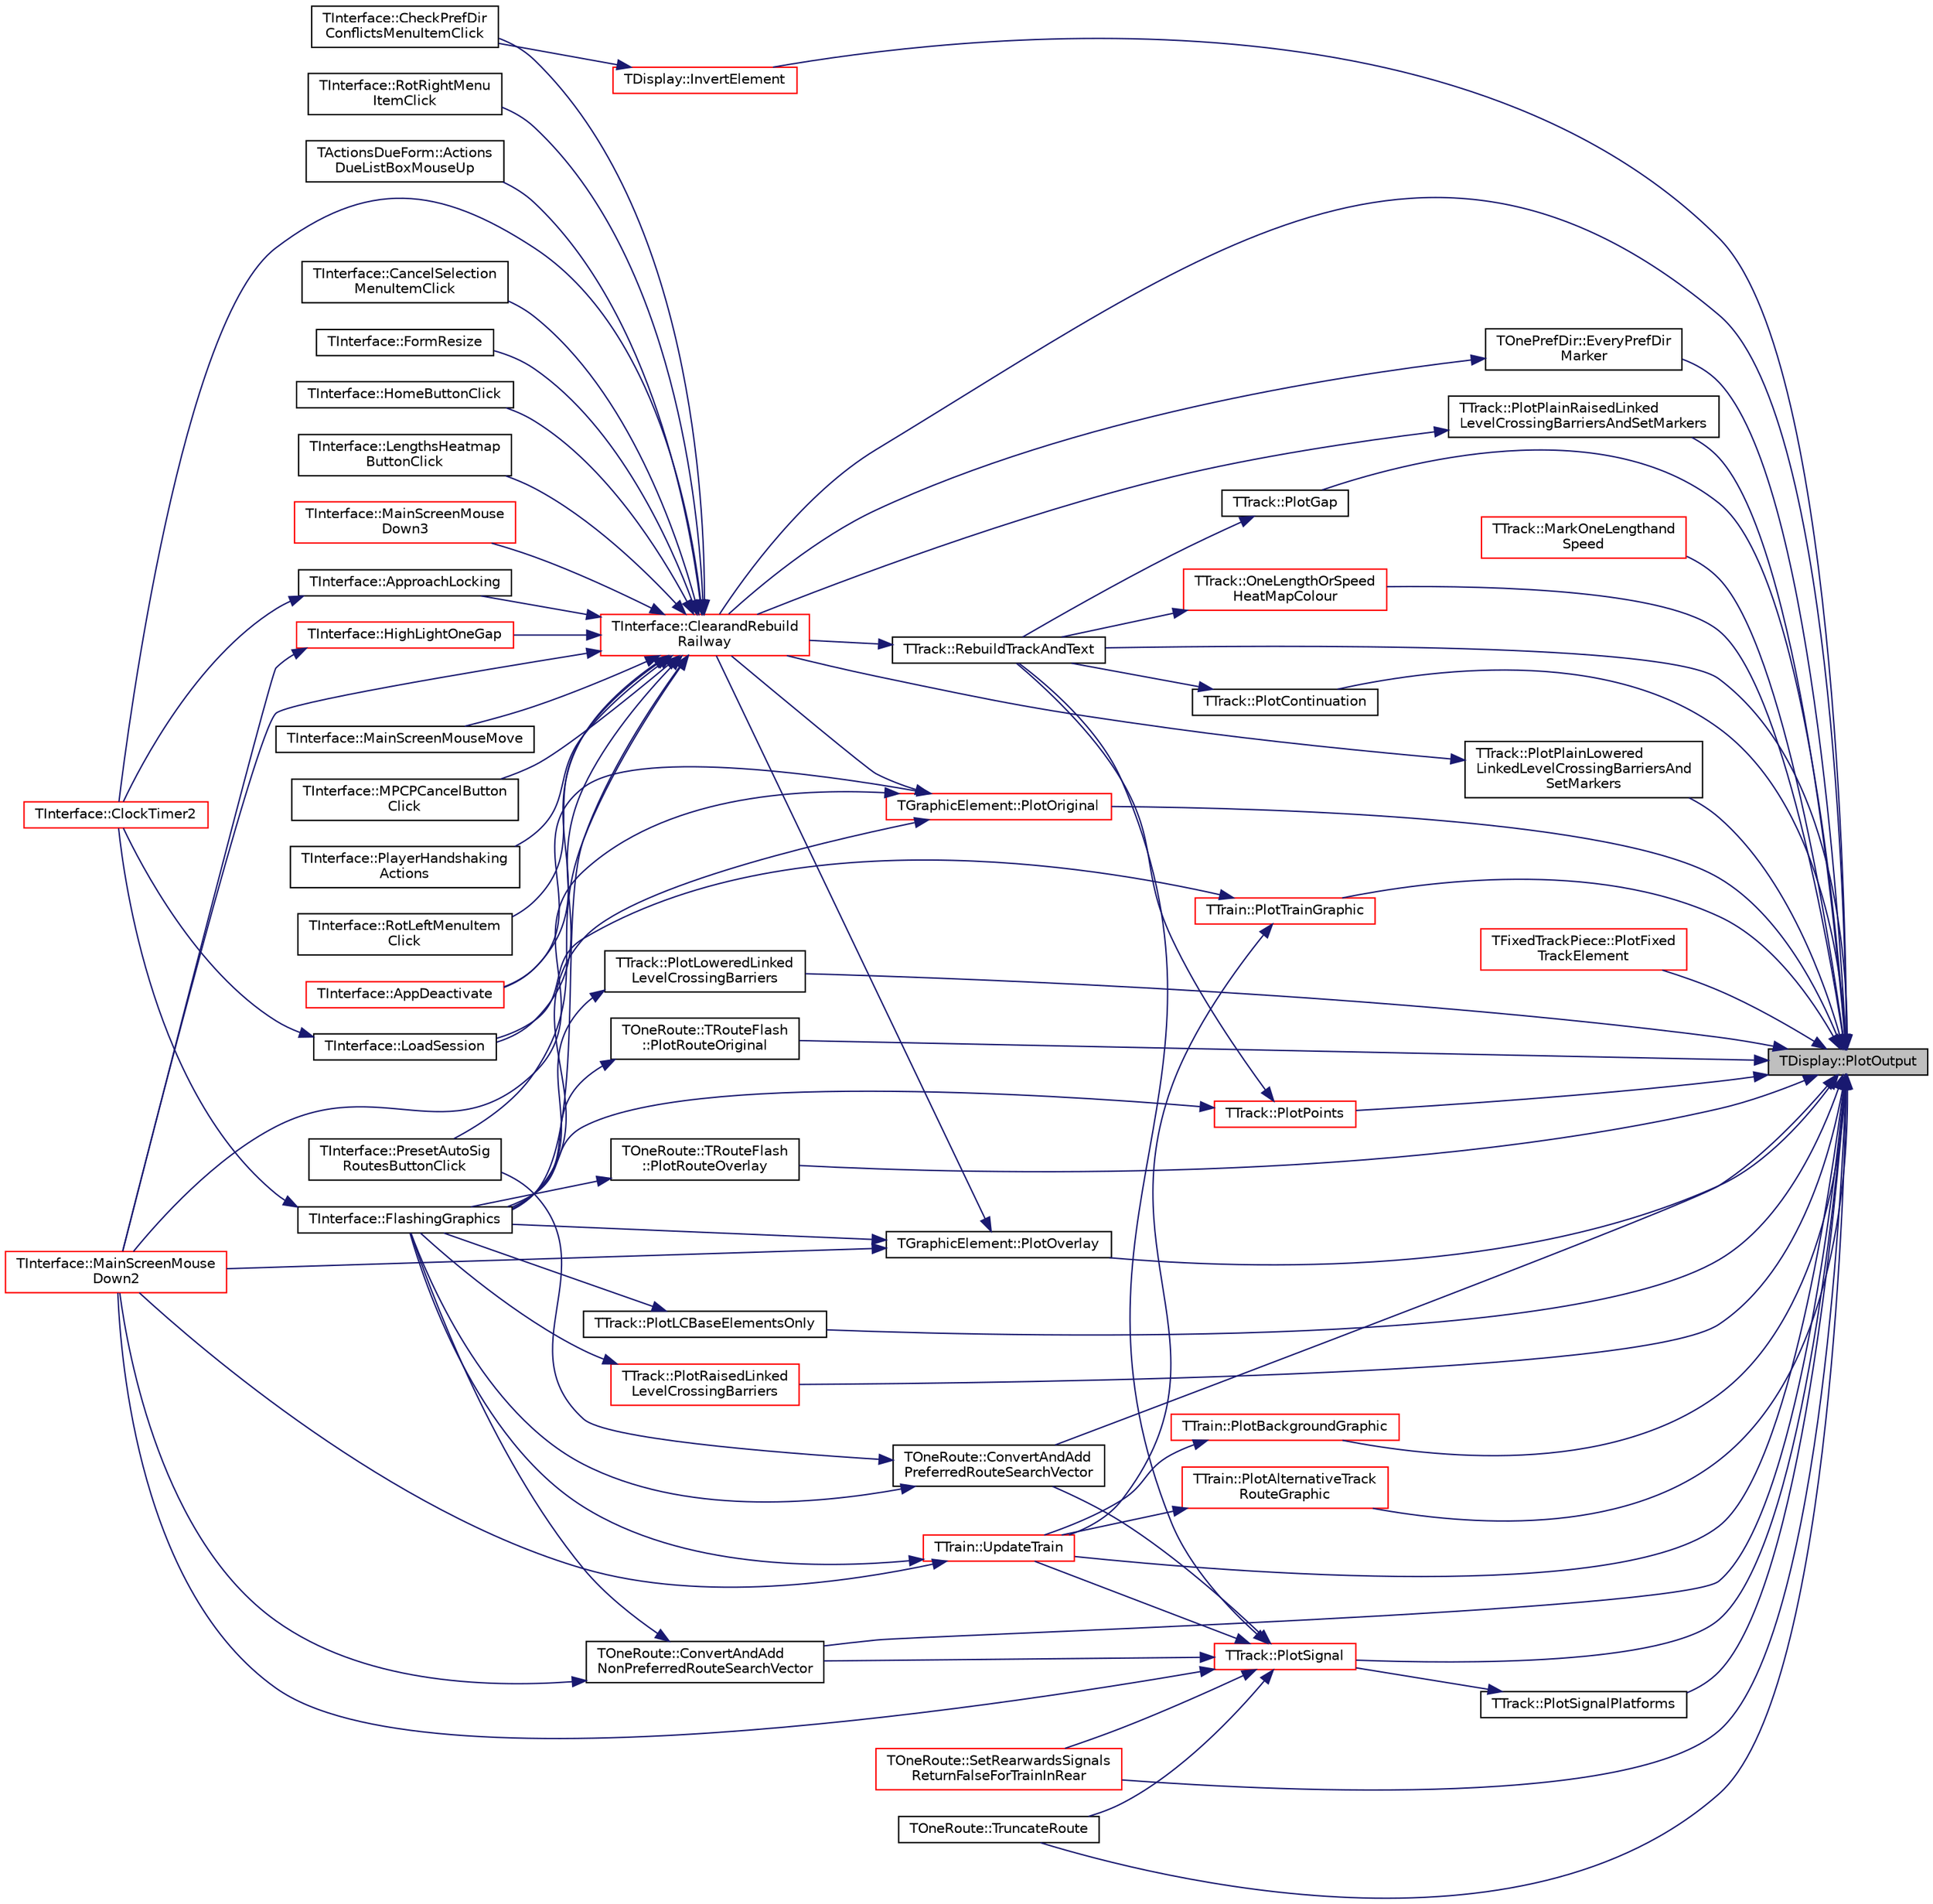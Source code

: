 digraph "TDisplay::PlotOutput"
{
 // INTERACTIVE_SVG=YES
 // LATEX_PDF_SIZE
  edge [fontname="Helvetica",fontsize="10",labelfontname="Helvetica",labelfontsize="10"];
  node [fontname="Helvetica",fontsize="10",shape=record];
  rankdir="RL";
  Node1 [label="TDisplay::PlotOutput",height=0.2,width=0.4,color="black", fillcolor="grey75", style="filled", fontcolor="black",tooltip="Plot the graphic at screen position HPos & VPos."];
  Node1 -> Node2 [dir="back",color="midnightblue",fontsize="10",style="solid",fontname="Helvetica"];
  Node2 [label="TInterface::ClearandRebuild\lRailway",height=0.2,width=0.4,color="red", fillcolor="white", style="filled",URL="$class_t_interface.html#aaa05ac95703a25e1fb4863779854967c",tooltip="< Sets the information panel message for zoom-out or paused modes"];
  Node2 -> Node3 [dir="back",color="midnightblue",fontsize="10",style="solid",fontname="Helvetica"];
  Node3 [label="TActionsDueForm::Actions\lDueListBoxMouseUp",height=0.2,width=0.4,color="black", fillcolor="white", style="filled",URL="$class_t_actions_due_form.html#ac44cd181601f65f5944910f931c5d343",tooltip=" "];
  Node2 -> Node4 [dir="back",color="midnightblue",fontsize="10",style="solid",fontname="Helvetica"];
  Node4 [label="TInterface::AppDeactivate",height=0.2,width=0.4,color="red", fillcolor="white", style="filled",URL="$class_t_interface.html#a75f68c918750c0e007ea7a85d718e2ab",tooltip=" "];
  Node2 -> Node6 [dir="back",color="midnightblue",fontsize="10",style="solid",fontname="Helvetica"];
  Node6 [label="TInterface::ApproachLocking",height=0.2,width=0.4,color="black", fillcolor="white", style="filled",URL="$class_t_interface.html#a0a89df44c20c9e2c096e66e2950c79a6",tooltip="Function that deals with approach locking during ClockTimer2 function."];
  Node6 -> Node7 [dir="back",color="midnightblue",fontsize="10",style="solid",fontname="Helvetica"];
  Node7 [label="TInterface::ClockTimer2",height=0.2,width=0.4,color="red", fillcolor="white", style="filled",URL="$class_t_interface.html#a6139ffb52492eb89e5487a8a3cd647b5",tooltip="The main loop, called every clock tick via MasterClockTimer."];
  Node2 -> Node9 [dir="back",color="midnightblue",fontsize="10",style="solid",fontname="Helvetica"];
  Node9 [label="TInterface::CancelSelection\lMenuItemClick",height=0.2,width=0.4,color="black", fillcolor="white", style="filled",URL="$class_t_interface.html#a2fb2cd7dbddb7fa689ea994e9ffc10ff",tooltip=" "];
  Node2 -> Node10 [dir="back",color="midnightblue",fontsize="10",style="solid",fontname="Helvetica"];
  Node10 [label="TInterface::CheckPrefDir\lConflictsMenuItemClick",height=0.2,width=0.4,color="black", fillcolor="white", style="filled",URL="$class_t_interface.html#ac41a9993a63b3b5b6a8acb30e8f606f5",tooltip=" "];
  Node2 -> Node7 [dir="back",color="midnightblue",fontsize="10",style="solid",fontname="Helvetica"];
  Node2 -> Node11 [dir="back",color="midnightblue",fontsize="10",style="solid",fontname="Helvetica"];
  Node11 [label="TInterface::FlashingGraphics",height=0.2,width=0.4,color="black", fillcolor="white", style="filled",URL="$class_t_interface.html#a7e6535742855a19cb3e35b1711a7ab59",tooltip="Deal with any warning graphics that need to flash (call on, signal stop, crash etc),..."];
  Node11 -> Node7 [dir="back",color="midnightblue",fontsize="10",style="solid",fontname="Helvetica"];
  Node2 -> Node12 [dir="back",color="midnightblue",fontsize="10",style="solid",fontname="Helvetica"];
  Node12 [label="TInterface::FormResize",height=0.2,width=0.4,color="black", fillcolor="white", style="filled",URL="$class_t_interface.html#a3fe9878a003d343a06f09c8f421e5a3b",tooltip=" "];
  Node2 -> Node13 [dir="back",color="midnightblue",fontsize="10",style="solid",fontname="Helvetica"];
  Node13 [label="TInterface::HighLightOneGap",height=0.2,width=0.4,color="red", fillcolor="white", style="filled",URL="$class_t_interface.html#a44bce128da0e5ae552031e39552d0c39",tooltip="Called during gap setting to mark a gap with a red ellipse and ask user to select the corresponding g..."];
  Node13 -> Node14 [dir="back",color="midnightblue",fontsize="10",style="solid",fontname="Helvetica"];
  Node14 [label="TInterface::MainScreenMouse\lDown2",height=0.2,width=0.4,color="red", fillcolor="white", style="filled",URL="$class_t_interface.html#abf07d5edc1507de381825f17620748b2",tooltip="Called when mouse button clicked in zoom-in mode."];
  Node2 -> Node115 [dir="back",color="midnightblue",fontsize="10",style="solid",fontname="Helvetica"];
  Node115 [label="TInterface::HomeButtonClick",height=0.2,width=0.4,color="black", fillcolor="white", style="filled",URL="$class_t_interface.html#a19e64ee6952b0fd3c260eb05c14a34c8",tooltip=" "];
  Node2 -> Node26 [dir="back",color="midnightblue",fontsize="10",style="solid",fontname="Helvetica"];
  Node26 [label="TInterface::LengthsHeatmap\lButtonClick",height=0.2,width=0.4,color="black", fillcolor="white", style="filled",URL="$class_t_interface.html#a35acc06d7509c368b02816710d3fbab4",tooltip=" "];
  Node2 -> Node58 [dir="back",color="midnightblue",fontsize="10",style="solid",fontname="Helvetica"];
  Node58 [label="TInterface::LoadSession",height=0.2,width=0.4,color="black", fillcolor="white", style="filled",URL="$class_t_interface.html#a636b1b4bd29f2678a3290ed2d282f1c2",tooltip="Load a session file."];
  Node58 -> Node7 [dir="back",color="midnightblue",fontsize="10",style="solid",fontname="Helvetica"];
  Node2 -> Node14 [dir="back",color="midnightblue",fontsize="10",style="solid",fontname="Helvetica"];
  Node2 -> Node32 [dir="back",color="midnightblue",fontsize="10",style="solid",fontname="Helvetica"];
  Node32 [label="TInterface::MainScreenMouse\lDown3",height=0.2,width=0.4,color="red", fillcolor="white", style="filled",URL="$class_t_interface.html#a8c96de45b013362b03ad0e8725a7c64b",tooltip="Called when mouse button clicked in zoom-out mode."];
  Node2 -> Node116 [dir="back",color="midnightblue",fontsize="10",style="solid",fontname="Helvetica"];
  Node116 [label="TInterface::MainScreenMouseMove",height=0.2,width=0.4,color="black", fillcolor="white", style="filled",URL="$class_t_interface.html#abb268a3a209bc0d66111540c84345c1b",tooltip=" "];
  Node2 -> Node117 [dir="back",color="midnightblue",fontsize="10",style="solid",fontname="Helvetica"];
  Node117 [label="TInterface::MPCPCancelButton\lClick",height=0.2,width=0.4,color="black", fillcolor="white", style="filled",URL="$class_t_interface.html#acbfe5d5234713c3537cc5ca3ef17bda6",tooltip=" "];
  Node2 -> Node118 [dir="back",color="midnightblue",fontsize="10",style="solid",fontname="Helvetica"];
  Node118 [label="TInterface::PlayerHandshaking\lActions",height=0.2,width=0.4,color="black", fillcolor="white", style="filled",URL="$class_t_interface.html#a7026d6ca5ea0bad9f6e0f8a0494ff2c9",tooltip="called in ClockTimer2 if player multiplay in progress"];
  Node2 -> Node119 [dir="back",color="midnightblue",fontsize="10",style="solid",fontname="Helvetica"];
  Node119 [label="TInterface::PresetAutoSig\lRoutesButtonClick",height=0.2,width=0.4,color="black", fillcolor="white", style="filled",URL="$class_t_interface.html#aa639148521a793641e694b15486b5055",tooltip=" "];
  Node2 -> Node42 [dir="back",color="midnightblue",fontsize="10",style="solid",fontname="Helvetica"];
  Node42 [label="TInterface::RotLeftMenuItem\lClick",height=0.2,width=0.4,color="black", fillcolor="white", style="filled",URL="$class_t_interface.html#a3cf2db0424e05908b20a97130895d056",tooltip=" "];
  Node2 -> Node43 [dir="back",color="midnightblue",fontsize="10",style="solid",fontname="Helvetica"];
  Node43 [label="TInterface::RotRightMenu\lItemClick",height=0.2,width=0.4,color="black", fillcolor="white", style="filled",URL="$class_t_interface.html#aa6e7359ece526e43589456e9a31851a0",tooltip=" "];
  Node1 -> Node126 [dir="back",color="midnightblue",fontsize="10",style="solid",fontname="Helvetica"];
  Node126 [label="TOneRoute::ConvertAndAdd\lNonPreferredRouteSearchVector",height=0.2,width=0.4,color="black", fillcolor="white", style="filled",URL="$class_t_one_route.html#a53496c398dcdb3a644801c4e74d47d01",tooltip="Called after a non-preferred (i.e. unrestricted) route has been selected and has finished flashing,..."];
  Node126 -> Node11 [dir="back",color="midnightblue",fontsize="10",style="solid",fontname="Helvetica"];
  Node126 -> Node14 [dir="back",color="midnightblue",fontsize="10",style="solid",fontname="Helvetica"];
  Node1 -> Node127 [dir="back",color="midnightblue",fontsize="10",style="solid",fontname="Helvetica"];
  Node127 [label="TOneRoute::ConvertAndAdd\lPreferredRouteSearchVector",height=0.2,width=0.4,color="black", fillcolor="white", style="filled",URL="$class_t_one_route.html#a36ba8adc8b4a47908ee4e1b8e75792ca",tooltip="Called after a preferred (i.e. preferred direction or automatic signals) route has been selected and ..."];
  Node127 -> Node11 [dir="back",color="midnightblue",fontsize="10",style="solid",fontname="Helvetica"];
  Node127 -> Node119 [dir="back",color="midnightblue",fontsize="10",style="solid",fontname="Helvetica"];
  Node1 -> Node128 [dir="back",color="midnightblue",fontsize="10",style="solid",fontname="Helvetica"];
  Node128 [label="TOnePrefDir::EveryPrefDir\lMarker",height=0.2,width=0.4,color="black", fillcolor="white", style="filled",URL="$class_t_one_pref_dir.html#a9b425a3ed8ef998e2366d13ad52bf08c",tooltip="Similar to PrefDirMarker but used only to display EveryPrefDir - red for unidirectional PrefDir & gre..."];
  Node128 -> Node2 [dir="back",color="midnightblue",fontsize="10",style="solid",fontname="Helvetica"];
  Node1 -> Node129 [dir="back",color="midnightblue",fontsize="10",style="solid",fontname="Helvetica"];
  Node129 [label="TDisplay::InvertElement",height=0.2,width=0.4,color="red", fillcolor="white", style="filled",URL="$class_t_display.html#a63930b93b9883463cd9d779e86fefba2",tooltip=" "];
  Node129 -> Node10 [dir="back",color="midnightblue",fontsize="10",style="solid",fontname="Helvetica"];
  Node1 -> Node130 [dir="back",color="midnightblue",fontsize="10",style="solid",fontname="Helvetica"];
  Node130 [label="TTrack::MarkOneLengthand\lSpeed",height=0.2,width=0.4,color="red", fillcolor="white", style="filled",URL="$class_t_track.html#aca7255dc0a200aba2bf6e3a8ec24d979",tooltip="Mark on screen a track element according to its length and speed limit if either of these differ from..."];
  Node1 -> Node132 [dir="back",color="midnightblue",fontsize="10",style="solid",fontname="Helvetica"];
  Node132 [label="TTrack::OneLengthOrSpeed\lHeatMapColour",height=0.2,width=0.4,color="red", fillcolor="white", style="filled",URL="$class_t_track.html#aa10e96fe44d082ef42023501b4531922",tooltip="Heatmap function for a single trackelement."];
  Node132 -> Node134 [dir="back",color="midnightblue",fontsize="10",style="solid",fontname="Helvetica"];
  Node134 [label="TTrack::RebuildTrackAndText",height=0.2,width=0.4,color="black", fillcolor="white", style="filled",URL="$class_t_track.html#a12569ed581bb1c76c1d201b3cf013da7",tooltip="Called by TInterface::ClearandRebuildRailway to replot all the active and inactive track elements and..."];
  Node134 -> Node2 [dir="back",color="midnightblue",fontsize="10",style="solid",fontname="Helvetica"];
  Node1 -> Node135 [dir="back",color="midnightblue",fontsize="10",style="solid",fontname="Helvetica"];
  Node135 [label="TTrain::PlotAlternativeTrack\lRouteGraphic",height=0.2,width=0.4,color="red", fillcolor="white", style="filled",URL="$class_t_train.html#aa21e18b3085773ca8351c446911611c1",tooltip="When a train moves off a bridge the other track may contain a route or have a train on it that has be..."];
  Node135 -> Node140 [dir="back",color="midnightblue",fontsize="10",style="solid",fontname="Helvetica"];
  Node140 [label="TTrain::UpdateTrain",height=0.2,width=0.4,color="red", fillcolor="white", style="filled",URL="$class_t_train.html#a89ad640ecf8f5163c40727b4e28575fc",tooltip="Major function called at each clock tick for each train & handles all train movement & associated act..."];
  Node140 -> Node11 [dir="back",color="midnightblue",fontsize="10",style="solid",fontname="Helvetica"];
  Node140 -> Node14 [dir="back",color="midnightblue",fontsize="10",style="solid",fontname="Helvetica"];
  Node1 -> Node151 [dir="back",color="midnightblue",fontsize="10",style="solid",fontname="Helvetica"];
  Node151 [label="TTrain::PlotBackgroundGraphic",height=0.2,width=0.4,color="red", fillcolor="white", style="filled",URL="$class_t_train.html#abb6bb7d2024ac59230cbaff2ec3ee999",tooltip="Replot the graphic pointed to by BackgroundPtr (see above) after a train has passed."];
  Node151 -> Node140 [dir="back",color="midnightblue",fontsize="10",style="solid",fontname="Helvetica"];
  Node1 -> Node152 [dir="back",color="midnightblue",fontsize="10",style="solid",fontname="Helvetica"];
  Node152 [label="TTrack::PlotContinuation",height=0.2,width=0.4,color="black", fillcolor="white", style="filled",URL="$class_t_track.html#ae9d69ab1fc0ab492090c0865f1bc4527",tooltip="Plots a continuation on screen, may have overlays if a multiplayer session."];
  Node152 -> Node134 [dir="back",color="midnightblue",fontsize="10",style="solid",fontname="Helvetica"];
  Node1 -> Node153 [dir="back",color="midnightblue",fontsize="10",style="solid",fontname="Helvetica"];
  Node153 [label="TFixedTrackPiece::PlotFixed\lTrackElement",height=0.2,width=0.4,color="red", fillcolor="white", style="filled",URL="$class_t_fixed_track_piece.html#a13eca615770d45f35bb808eaa264fda9",tooltip="Plot the element on the railway display at position HLocInput & VLocInput."];
  Node1 -> Node155 [dir="back",color="midnightblue",fontsize="10",style="solid",fontname="Helvetica"];
  Node155 [label="TTrack::PlotGap",height=0.2,width=0.4,color="black", fillcolor="white", style="filled",URL="$class_t_track.html#aa638a7e118fb22e648d89adbe814a4a1",tooltip="Plots a gap on screen - may be set or unset."];
  Node155 -> Node134 [dir="back",color="midnightblue",fontsize="10",style="solid",fontname="Helvetica"];
  Node1 -> Node156 [dir="back",color="midnightblue",fontsize="10",style="solid",fontname="Helvetica"];
  Node156 [label="TTrack::PlotLCBaseElementsOnly",height=0.2,width=0.4,color="black", fillcolor="white", style="filled",URL="$class_t_track.html#af3d75ea89bb62053003b7b1aaeeda15b",tooltip="Just replot the basic track elements at a level crossing (for flashing)"];
  Node156 -> Node11 [dir="back",color="midnightblue",fontsize="10",style="solid",fontname="Helvetica"];
  Node1 -> Node157 [dir="back",color="midnightblue",fontsize="10",style="solid",fontname="Helvetica"];
  Node157 [label="TTrack::PlotLoweredLinked\lLevelCrossingBarriers",height=0.2,width=0.4,color="black", fillcolor="white", style="filled",URL="$class_t_track.html#a43db60c0e61f80db5e529aa926742818",tooltip="Plot & open (to trains) all level crossings linked to TrackElement (Manual true = manually lowered,..."];
  Node157 -> Node11 [dir="back",color="midnightblue",fontsize="10",style="solid",fontname="Helvetica"];
  Node1 -> Node158 [dir="back",color="midnightblue",fontsize="10",style="solid",fontname="Helvetica"];
  Node158 [label="TGraphicElement::PlotOriginal",height=0.2,width=0.4,color="red", fillcolor="white", style="filled",URL="$class_t_graphic_element.html#ad9e23ba031b1110126227d301b59ffc7",tooltip="Plot the original graphic on screen."];
  Node158 -> Node4 [dir="back",color="midnightblue",fontsize="10",style="solid",fontname="Helvetica"];
  Node158 -> Node2 [dir="back",color="midnightblue",fontsize="10",style="solid",fontname="Helvetica"];
  Node158 -> Node11 [dir="back",color="midnightblue",fontsize="10",style="solid",fontname="Helvetica"];
  Node158 -> Node14 [dir="back",color="midnightblue",fontsize="10",style="solid",fontname="Helvetica"];
  Node1 -> Node183 [dir="back",color="midnightblue",fontsize="10",style="solid",fontname="Helvetica"];
  Node183 [label="TGraphicElement::PlotOverlay",height=0.2,width=0.4,color="black", fillcolor="white", style="filled",URL="$class_t_graphic_element.html#a04ccc26451ff7d95dc3c5951b71f421e",tooltip="Plot the overlay graphic on screen."];
  Node183 -> Node2 [dir="back",color="midnightblue",fontsize="10",style="solid",fontname="Helvetica"];
  Node183 -> Node11 [dir="back",color="midnightblue",fontsize="10",style="solid",fontname="Helvetica"];
  Node183 -> Node14 [dir="back",color="midnightblue",fontsize="10",style="solid",fontname="Helvetica"];
  Node1 -> Node184 [dir="back",color="midnightblue",fontsize="10",style="solid",fontname="Helvetica"];
  Node184 [label="TTrack::PlotPlainLowered\lLinkedLevelCrossingBarriersAnd\lSetMarkers",height=0.2,width=0.4,color="black", fillcolor="white", style="filled",URL="$class_t_track.html#ad8a74040f61dffb16633deea5054deef",tooltip="Plot LC elements without any base elements, and set LCPlotted true - used in ClearandRebuildRailway (..."];
  Node184 -> Node2 [dir="back",color="midnightblue",fontsize="10",style="solid",fontname="Helvetica"];
  Node1 -> Node185 [dir="back",color="midnightblue",fontsize="10",style="solid",fontname="Helvetica"];
  Node185 [label="TTrack::PlotPlainRaisedLinked\lLevelCrossingBarriersAndSetMarkers",height=0.2,width=0.4,color="black", fillcolor="white", style="filled",URL="$class_t_track.html#a1f59015a92ef00604156a44011b4f4c8",tooltip="Plot LC elements without any base elements, and set LCPlotted true - used in ClearandRebuildRailway."];
  Node185 -> Node2 [dir="back",color="midnightblue",fontsize="10",style="solid",fontname="Helvetica"];
  Node1 -> Node186 [dir="back",color="midnightblue",fontsize="10",style="solid",fontname="Helvetica"];
  Node186 [label="TTrack::PlotPoints",height=0.2,width=0.4,color="red", fillcolor="white", style="filled",URL="$class_t_track.html#af56adb319c7003b8ddac8e55afaee3d2",tooltip="Plot points on screen according to how they are set (Attribute value), or, with both fillets if BothF..."];
  Node186 -> Node11 [dir="back",color="midnightblue",fontsize="10",style="solid",fontname="Helvetica"];
  Node186 -> Node134 [dir="back",color="midnightblue",fontsize="10",style="solid",fontname="Helvetica"];
  Node1 -> Node190 [dir="back",color="midnightblue",fontsize="10",style="solid",fontname="Helvetica"];
  Node190 [label="TTrack::PlotRaisedLinked\lLevelCrossingBarriers",height=0.2,width=0.4,color="red", fillcolor="white", style="filled",URL="$class_t_track.html#adbaf9ab8b709af9d194603892ac91133",tooltip="Plot & close (to trains) all level crossings linked to TrackElement - always plots as red - auto."];
  Node190 -> Node11 [dir="back",color="midnightblue",fontsize="10",style="solid",fontname="Helvetica"];
  Node1 -> Node191 [dir="back",color="midnightblue",fontsize="10",style="solid",fontname="Helvetica"];
  Node191 [label="TOneRoute::TRouteFlash\l::PlotRouteOriginal",height=0.2,width=0.4,color="black", fillcolor="white", style="filled",URL="$class_t_one_route_1_1_t_route_flash.html#a08346a8f10834cc575c175238c7e84ae",tooltip="display the original (non route-coloured) graphic"];
  Node191 -> Node11 [dir="back",color="midnightblue",fontsize="10",style="solid",fontname="Helvetica"];
  Node1 -> Node192 [dir="back",color="midnightblue",fontsize="10",style="solid",fontname="Helvetica"];
  Node192 [label="TOneRoute::TRouteFlash\l::PlotRouteOverlay",height=0.2,width=0.4,color="black", fillcolor="white", style="filled",URL="$class_t_one_route_1_1_t_route_flash.html#a0292e6d0f38d48da408bb85a60f17944",tooltip="display the overlay (route-coloured) graphic"];
  Node192 -> Node11 [dir="back",color="midnightblue",fontsize="10",style="solid",fontname="Helvetica"];
  Node1 -> Node193 [dir="back",color="midnightblue",fontsize="10",style="solid",fontname="Helvetica"];
  Node193 [label="TTrack::PlotSignal",height=0.2,width=0.4,color="red", fillcolor="white", style="filled",URL="$class_t_track.html#aa5742fbc2eb3f8743dde84005499f89e",tooltip="Plot signals on screen according to their aspect (Attribute value)"];
  Node193 -> Node126 [dir="back",color="midnightblue",fontsize="10",style="solid",fontname="Helvetica"];
  Node193 -> Node127 [dir="back",color="midnightblue",fontsize="10",style="solid",fontname="Helvetica"];
  Node193 -> Node14 [dir="back",color="midnightblue",fontsize="10",style="solid",fontname="Helvetica"];
  Node193 -> Node134 [dir="back",color="midnightblue",fontsize="10",style="solid",fontname="Helvetica"];
  Node193 -> Node197 [dir="back",color="midnightblue",fontsize="10",style="solid",fontname="Helvetica"];
  Node197 [label="TOneRoute::SetRearwardsSignals\lReturnFalseForTrainInRear",height=0.2,width=0.4,color="red", fillcolor="white", style="filled",URL="$class_t_one_route.html#ac7cf8dc205ad2d463480ddf349fb2ccc",tooltip="Called by TAllRoutes::SetAllRearwardsSignals to set rearwards signals from a specified starting posit..."];
  Node193 -> Node200 [dir="back",color="midnightblue",fontsize="10",style="solid",fontname="Helvetica"];
  Node200 [label="TOneRoute::TruncateRoute",height=0.2,width=0.4,color="black", fillcolor="white", style="filled",URL="$class_t_one_route.html#a431473ce9a2ef6c49781ab84c972a641",tooltip="Examines the route to see whether the element at H & V is in the route, and if not returns a ReturnFl..."];
  Node193 -> Node140 [dir="back",color="midnightblue",fontsize="10",style="solid",fontname="Helvetica"];
  Node1 -> Node202 [dir="back",color="midnightblue",fontsize="10",style="solid",fontname="Helvetica"];
  Node202 [label="TTrack::PlotSignalPlatforms",height=0.2,width=0.4,color="black", fillcolor="white", style="filled",URL="$class_t_track.html#a2830b22db25712a80fa55b1546b5df9b",tooltip="Plot platforms if any for a signal graphic - plotted before signal so shows through transparent signa..."];
  Node202 -> Node193 [dir="back",color="midnightblue",fontsize="10",style="solid",fontname="Helvetica"];
  Node1 -> Node165 [dir="back",color="midnightblue",fontsize="10",style="solid",fontname="Helvetica"];
  Node165 [label="TTrain::PlotTrainGraphic",height=0.2,width=0.4,color="red", fillcolor="white", style="filled",URL="$class_t_train.html#a247bd95a7c648367736b116f553f4e54",tooltip="Plot the train's headcode character corresponding to ArrayNumber."];
  Node165 -> Node58 [dir="back",color="midnightblue",fontsize="10",style="solid",fontname="Helvetica"];
  Node165 -> Node140 [dir="back",color="midnightblue",fontsize="10",style="solid",fontname="Helvetica"];
  Node1 -> Node134 [dir="back",color="midnightblue",fontsize="10",style="solid",fontname="Helvetica"];
  Node1 -> Node197 [dir="back",color="midnightblue",fontsize="10",style="solid",fontname="Helvetica"];
  Node1 -> Node200 [dir="back",color="midnightblue",fontsize="10",style="solid",fontname="Helvetica"];
  Node1 -> Node140 [dir="back",color="midnightblue",fontsize="10",style="solid",fontname="Helvetica"];
}
